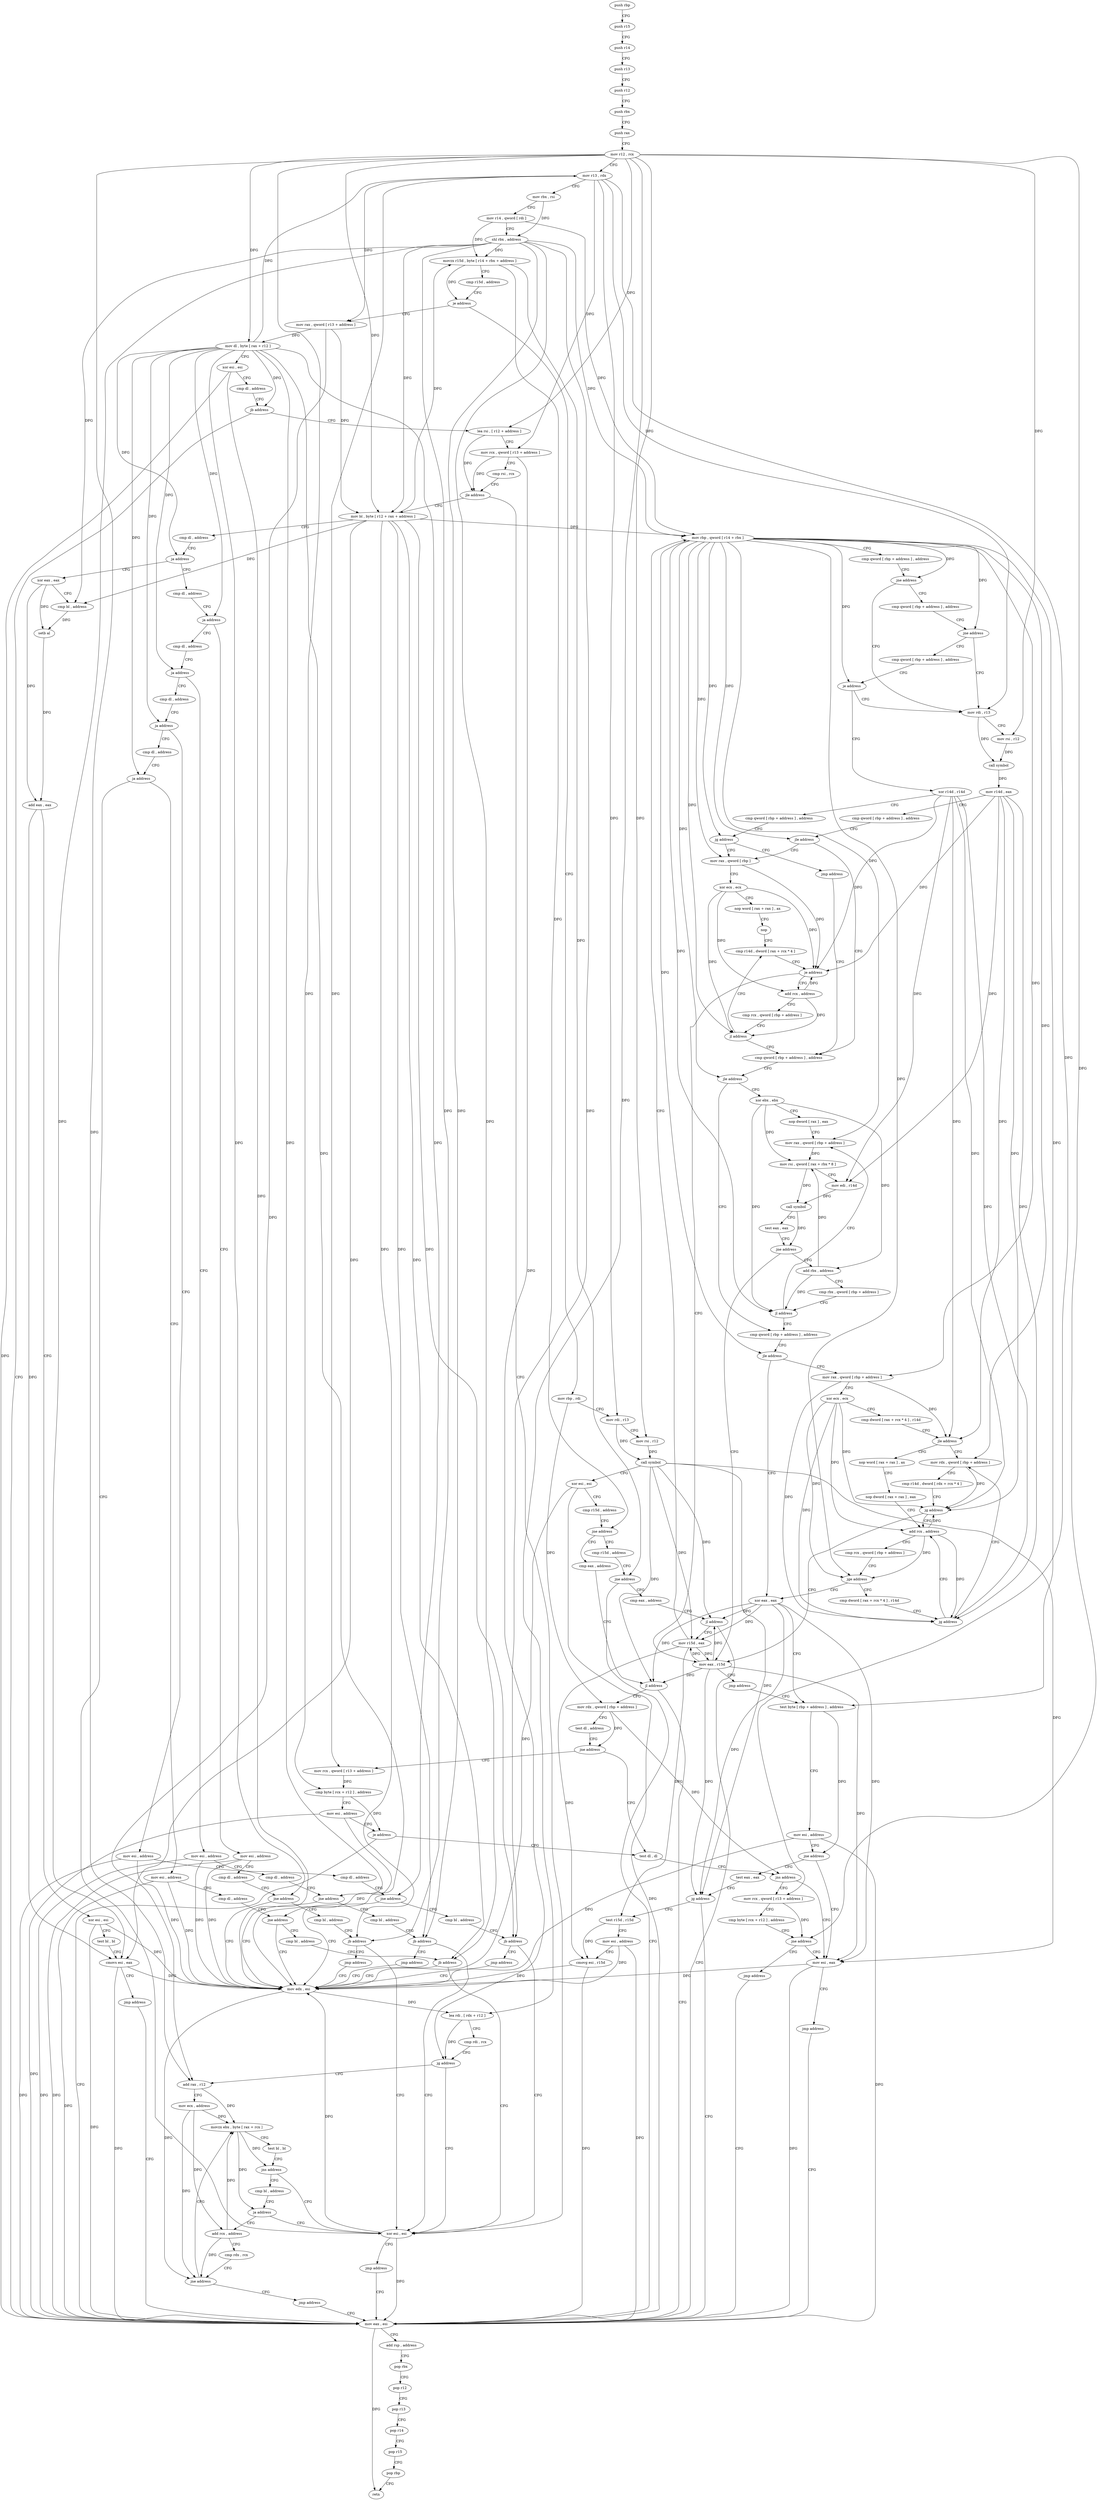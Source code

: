 digraph "func" {
"4255360" [label = "push rbp" ]
"4255361" [label = "push r15" ]
"4255363" [label = "push r14" ]
"4255365" [label = "push r13" ]
"4255367" [label = "push r12" ]
"4255369" [label = "push rbx" ]
"4255370" [label = "push rax" ]
"4255371" [label = "mov r12 , rcx" ]
"4255374" [label = "mov r13 , rdx" ]
"4255377" [label = "mov rbx , rsi" ]
"4255380" [label = "mov r14 , qword [ rdi ]" ]
"4255383" [label = "shl rbx , address" ]
"4255387" [label = "movzx r15d , byte [ r14 + rbx + address ]" ]
"4255393" [label = "cmp r15d , address" ]
"4255397" [label = "je address" ]
"4255780" [label = "mov rax , qword [ r13 + address ]" ]
"4255403" [label = "mov rbp , rdi" ]
"4255784" [label = "mov dl , byte [ rax + r12 ]" ]
"4255788" [label = "xor esi , esi" ]
"4255790" [label = "cmp dl , address" ]
"4255793" [label = "jb address" ]
"4255744" [label = "mov eax , esi" ]
"4255795" [label = "lea rsi , [ r12 + address ]" ]
"4255406" [label = "mov rdi , r13" ]
"4255409" [label = "mov rsi , r12" ]
"4255412" [label = "call symbol" ]
"4255417" [label = "xor esi , esi" ]
"4255419" [label = "cmp r15d , address" ]
"4255423" [label = "jne address" ]
"4255494" [label = "cmp r15d , address" ]
"4255425" [label = "cmp eax , address" ]
"4255746" [label = "add rsp , address" ]
"4255750" [label = "pop rbx" ]
"4255751" [label = "pop r12" ]
"4255753" [label = "pop r13" ]
"4255755" [label = "pop r14" ]
"4255757" [label = "pop r15" ]
"4255759" [label = "pop rbp" ]
"4255760" [label = "retn" ]
"4255800" [label = "mov rcx , qword [ r13 + address ]" ]
"4255804" [label = "cmp rsi , rcx" ]
"4255807" [label = "jle address" ]
"4255813" [label = "mov bl , byte [ r12 + rax + address ]" ]
"4255809" [label = "xor esi , esi" ]
"4255498" [label = "jne address" ]
"4255504" [label = "cmp eax , address" ]
"4255428" [label = "jl address" ]
"4255434" [label = "mov rdx , qword [ rbp + address ]" ]
"4255818" [label = "cmp dl , address" ]
"4255821" [label = "ja address" ]
"4255842" [label = "cmp dl , address" ]
"4255823" [label = "xor eax , eax" ]
"4255811" [label = "jmp address" ]
"4255507" [label = "jl address" ]
"4255513" [label = "mov r15d , eax" ]
"4255441" [label = "test dl , address" ]
"4255444" [label = "jne address" ]
"4255466" [label = "test dl , dl" ]
"4255446" [label = "mov rcx , qword [ r13 + address ]" ]
"4255845" [label = "ja address" ]
"4255864" [label = "cmp dl , address" ]
"4255847" [label = "mov esi , address" ]
"4255825" [label = "cmp bl , address" ]
"4255828" [label = "setb al" ]
"4255831" [label = "add eax , eax" ]
"4255833" [label = "xor esi , esi" ]
"4255835" [label = "test bl , bl" ]
"4255837" [label = "cmovs esi , eax" ]
"4255840" [label = "jmp address" ]
"4255516" [label = "mov rbp , qword [ r14 + rbx ]" ]
"4255520" [label = "cmp qword [ rbp + address ] , address" ]
"4255525" [label = "jne address" ]
"4255545" [label = "mov rdi , r13" ]
"4255527" [label = "cmp qword [ rbp + address ] , address" ]
"4255468" [label = "jns address" ]
"4255724" [label = "mov esi , eax" ]
"4255474" [label = "mov rcx , qword [ r13 + address ]" ]
"4255450" [label = "cmp byte [ rcx + r12 ] , address" ]
"4255455" [label = "mov esi , address" ]
"4255460" [label = "je address" ]
"4255867" [label = "ja address" ]
"4255886" [label = "cmp dl , address" ]
"4255869" [label = "mov esi , address" ]
"4255852" [label = "cmp dl , address" ]
"4255855" [label = "jne address" ]
"4255928" [label = "mov edx , esi" ]
"4255857" [label = "cmp bl , address" ]
"4255548" [label = "mov rsi , r12" ]
"4255551" [label = "call symbol" ]
"4255556" [label = "mov r14d , eax" ]
"4255559" [label = "cmp qword [ rbp + address ] , address" ]
"4255564" [label = "jle address" ]
"4255600" [label = "cmp qword [ rbp + address ] , address" ]
"4255566" [label = "mov rax , qword [ rbp ]" ]
"4255532" [label = "jne address" ]
"4255534" [label = "cmp qword [ rbp + address ] , address" ]
"4255726" [label = "jmp address" ]
"4255478" [label = "cmp byte [ rcx + r12 ] , address" ]
"4255483" [label = "jne address" ]
"4255489" [label = "jmp address" ]
"4255889" [label = "ja address" ]
"4255908" [label = "cmp dl , address" ]
"4255891" [label = "mov esi , address" ]
"4255874" [label = "cmp dl , address" ]
"4255877" [label = "jne address" ]
"4255879" [label = "cmp bl , address" ]
"4255930" [label = "lea rdi , [ rdx + r12 ]" ]
"4255934" [label = "cmp rdi , rcx" ]
"4255937" [label = "jg address" ]
"4255943" [label = "add rax , r12" ]
"4255860" [label = "jb address" ]
"4255862" [label = "jmp address" ]
"4255605" [label = "jle address" ]
"4255646" [label = "cmp qword [ rbp + address ] , address" ]
"4255607" [label = "xor ebx , ebx" ]
"4255570" [label = "xor ecx , ecx" ]
"4255572" [label = "nop word [ rax + rax ] , ax" ]
"4255582" [label = "nop" ]
"4255584" [label = "cmp r14d , dword [ rax + rcx * 4 ]" ]
"4255539" [label = "je address" ]
"4255761" [label = "xor r14d , r14d" ]
"4255911" [label = "ja address" ]
"4255913" [label = "mov esi , address" ]
"4255896" [label = "cmp dl , address" ]
"4255899" [label = "jne address" ]
"4255901" [label = "cmp bl , address" ]
"4255882" [label = "jb address" ]
"4255884" [label = "jmp address" ]
"4255946" [label = "mov ecx , address" ]
"4255951" [label = "movzx ebx , byte [ rax + rcx ]" ]
"4255651" [label = "jle address" ]
"4255711" [label = "xor eax , eax" ]
"4255653" [label = "mov rax , qword [ rbp + address ]" ]
"4255609" [label = "nop dword [ rax ] , eax" ]
"4255616" [label = "mov rax , qword [ rbp + address ]" ]
"4255706" [label = "mov eax , r15d" ]
"4255709" [label = "jmp address" ]
"4255713" [label = "test byte [ rbp + address ] , address" ]
"4255590" [label = "add rcx , address" ]
"4255594" [label = "cmp rcx , qword [ rbp + address ]" ]
"4255598" [label = "jl address" ]
"4255764" [label = "cmp qword [ rbp + address ] , address" ]
"4255769" [label = "jg address" ]
"4255775" [label = "jmp address" ]
"4255918" [label = "cmp dl , address" ]
"4255921" [label = "jne address" ]
"4255923" [label = "cmp bl , address" ]
"4255904" [label = "jb address" ]
"4255906" [label = "jmp address" ]
"4255963" [label = "cmp bl , address" ]
"4255966" [label = "ja address" ]
"4255972" [label = "add rcx , address" ]
"4255657" [label = "xor ecx , ecx" ]
"4255659" [label = "cmp dword [ rax + rcx * 4 ] , r14d" ]
"4255663" [label = "jle address" ]
"4255696" [label = "mov rdx , qword [ rbp + address ]" ]
"4255665" [label = "nop word [ rax + rax ] , ax" ]
"4255636" [label = "add rbx , address" ]
"4255640" [label = "cmp rbx , qword [ rbp + address ]" ]
"4255644" [label = "jl address" ]
"4255717" [label = "mov esi , address" ]
"4255722" [label = "jne address" ]
"4255728" [label = "test eax , eax" ]
"4255588" [label = "je address" ]
"4255926" [label = "jb address" ]
"4255976" [label = "cmp rdx , rcx" ]
"4255979" [label = "jne address" ]
"4255981" [label = "jmp address" ]
"4255730" [label = "jg address" ]
"4255732" [label = "test r15d , r15d" ]
"4255700" [label = "cmp r14d , dword [ rdx + rcx * 4 ]" ]
"4255704" [label = "jg address" ]
"4255680" [label = "add rcx , address" ]
"4255675" [label = "nop dword [ rax + rax ] , eax" ]
"4255620" [label = "mov rsi , qword [ rax + rbx * 8 ]" ]
"4255624" [label = "mov edi , r14d" ]
"4255627" [label = "call symbol" ]
"4255632" [label = "test eax , eax" ]
"4255634" [label = "jne address" ]
"4255955" [label = "test bl , bl" ]
"4255957" [label = "jns address" ]
"4255735" [label = "mov esi , address" ]
"4255740" [label = "cmovg esi , r15d" ]
"4255684" [label = "cmp rcx , qword [ rbp + address ]" ]
"4255688" [label = "jge address" ]
"4255690" [label = "cmp dword [ rax + rcx * 4 ] , r14d" ]
"4255694" [label = "jg address" ]
"4255360" -> "4255361" [ label = "CFG" ]
"4255361" -> "4255363" [ label = "CFG" ]
"4255363" -> "4255365" [ label = "CFG" ]
"4255365" -> "4255367" [ label = "CFG" ]
"4255367" -> "4255369" [ label = "CFG" ]
"4255369" -> "4255370" [ label = "CFG" ]
"4255370" -> "4255371" [ label = "CFG" ]
"4255371" -> "4255374" [ label = "CFG" ]
"4255371" -> "4255784" [ label = "DFG" ]
"4255371" -> "4255409" [ label = "DFG" ]
"4255371" -> "4255795" [ label = "DFG" ]
"4255371" -> "4255813" [ label = "DFG" ]
"4255371" -> "4255450" [ label = "DFG" ]
"4255371" -> "4255548" [ label = "DFG" ]
"4255371" -> "4255483" [ label = "DFG" ]
"4255371" -> "4255930" [ label = "DFG" ]
"4255371" -> "4255943" [ label = "DFG" ]
"4255374" -> "4255377" [ label = "CFG" ]
"4255374" -> "4255780" [ label = "DFG" ]
"4255374" -> "4255406" [ label = "DFG" ]
"4255374" -> "4255800" [ label = "DFG" ]
"4255374" -> "4255446" [ label = "DFG" ]
"4255374" -> "4255545" [ label = "DFG" ]
"4255374" -> "4255474" [ label = "DFG" ]
"4255377" -> "4255380" [ label = "CFG" ]
"4255377" -> "4255383" [ label = "DFG" ]
"4255380" -> "4255383" [ label = "CFG" ]
"4255380" -> "4255387" [ label = "DFG" ]
"4255380" -> "4255516" [ label = "DFG" ]
"4255383" -> "4255387" [ label = "DFG" ]
"4255383" -> "4255813" [ label = "DFG" ]
"4255383" -> "4255825" [ label = "DFG" ]
"4255383" -> "4255837" [ label = "DFG" ]
"4255383" -> "4255516" [ label = "DFG" ]
"4255383" -> "4255860" [ label = "DFG" ]
"4255383" -> "4255882" [ label = "DFG" ]
"4255383" -> "4255904" [ label = "DFG" ]
"4255383" -> "4255926" [ label = "DFG" ]
"4255387" -> "4255393" [ label = "CFG" ]
"4255387" -> "4255397" [ label = "DFG" ]
"4255387" -> "4255423" [ label = "DFG" ]
"4255387" -> "4255498" [ label = "DFG" ]
"4255393" -> "4255397" [ label = "CFG" ]
"4255397" -> "4255780" [ label = "CFG" ]
"4255397" -> "4255403" [ label = "CFG" ]
"4255780" -> "4255784" [ label = "DFG" ]
"4255780" -> "4255813" [ label = "DFG" ]
"4255780" -> "4255943" [ label = "DFG" ]
"4255403" -> "4255406" [ label = "CFG" ]
"4255403" -> "4255434" [ label = "DFG" ]
"4255784" -> "4255788" [ label = "CFG" ]
"4255784" -> "4255374" [ label = "DFG" ]
"4255784" -> "4255793" [ label = "DFG" ]
"4255784" -> "4255821" [ label = "DFG" ]
"4255784" -> "4255845" [ label = "DFG" ]
"4255784" -> "4255867" [ label = "DFG" ]
"4255784" -> "4255855" [ label = "DFG" ]
"4255784" -> "4255889" [ label = "DFG" ]
"4255784" -> "4255877" [ label = "DFG" ]
"4255784" -> "4255911" [ label = "DFG" ]
"4255784" -> "4255899" [ label = "DFG" ]
"4255784" -> "4255921" [ label = "DFG" ]
"4255788" -> "4255790" [ label = "CFG" ]
"4255788" -> "4255744" [ label = "DFG" ]
"4255788" -> "4255928" [ label = "DFG" ]
"4255790" -> "4255793" [ label = "CFG" ]
"4255793" -> "4255744" [ label = "CFG" ]
"4255793" -> "4255795" [ label = "CFG" ]
"4255744" -> "4255746" [ label = "CFG" ]
"4255744" -> "4255760" [ label = "DFG" ]
"4255795" -> "4255800" [ label = "CFG" ]
"4255795" -> "4255807" [ label = "DFG" ]
"4255406" -> "4255409" [ label = "CFG" ]
"4255406" -> "4255412" [ label = "DFG" ]
"4255409" -> "4255412" [ label = "DFG" ]
"4255412" -> "4255417" [ label = "CFG" ]
"4255412" -> "4255428" [ label = "DFG" ]
"4255412" -> "4255507" [ label = "DFG" ]
"4255412" -> "4255513" [ label = "DFG" ]
"4255412" -> "4255724" [ label = "DFG" ]
"4255412" -> "4255730" [ label = "DFG" ]
"4255417" -> "4255419" [ label = "CFG" ]
"4255417" -> "4255744" [ label = "DFG" ]
"4255417" -> "4255928" [ label = "DFG" ]
"4255419" -> "4255423" [ label = "CFG" ]
"4255423" -> "4255494" [ label = "CFG" ]
"4255423" -> "4255425" [ label = "CFG" ]
"4255494" -> "4255498" [ label = "CFG" ]
"4255425" -> "4255428" [ label = "CFG" ]
"4255746" -> "4255750" [ label = "CFG" ]
"4255750" -> "4255751" [ label = "CFG" ]
"4255751" -> "4255753" [ label = "CFG" ]
"4255753" -> "4255755" [ label = "CFG" ]
"4255755" -> "4255757" [ label = "CFG" ]
"4255757" -> "4255759" [ label = "CFG" ]
"4255759" -> "4255760" [ label = "CFG" ]
"4255800" -> "4255804" [ label = "CFG" ]
"4255800" -> "4255807" [ label = "DFG" ]
"4255800" -> "4255937" [ label = "DFG" ]
"4255804" -> "4255807" [ label = "CFG" ]
"4255807" -> "4255813" [ label = "CFG" ]
"4255807" -> "4255809" [ label = "CFG" ]
"4255813" -> "4255818" [ label = "CFG" ]
"4255813" -> "4255387" [ label = "DFG" ]
"4255813" -> "4255825" [ label = "DFG" ]
"4255813" -> "4255837" [ label = "DFG" ]
"4255813" -> "4255516" [ label = "DFG" ]
"4255813" -> "4255860" [ label = "DFG" ]
"4255813" -> "4255882" [ label = "DFG" ]
"4255813" -> "4255904" [ label = "DFG" ]
"4255813" -> "4255926" [ label = "DFG" ]
"4255809" -> "4255811" [ label = "CFG" ]
"4255809" -> "4255744" [ label = "DFG" ]
"4255809" -> "4255928" [ label = "DFG" ]
"4255498" -> "4255744" [ label = "CFG" ]
"4255498" -> "4255504" [ label = "CFG" ]
"4255504" -> "4255507" [ label = "CFG" ]
"4255428" -> "4255744" [ label = "CFG" ]
"4255428" -> "4255434" [ label = "CFG" ]
"4255434" -> "4255441" [ label = "CFG" ]
"4255434" -> "4255444" [ label = "DFG" ]
"4255434" -> "4255468" [ label = "DFG" ]
"4255818" -> "4255821" [ label = "CFG" ]
"4255821" -> "4255842" [ label = "CFG" ]
"4255821" -> "4255823" [ label = "CFG" ]
"4255842" -> "4255845" [ label = "CFG" ]
"4255823" -> "4255825" [ label = "CFG" ]
"4255823" -> "4255828" [ label = "DFG" ]
"4255823" -> "4255831" [ label = "DFG" ]
"4255811" -> "4255744" [ label = "CFG" ]
"4255507" -> "4255744" [ label = "CFG" ]
"4255507" -> "4255513" [ label = "CFG" ]
"4255513" -> "4255516" [ label = "CFG" ]
"4255513" -> "4255706" [ label = "DFG" ]
"4255513" -> "4255732" [ label = "DFG" ]
"4255513" -> "4255740" [ label = "DFG" ]
"4255441" -> "4255444" [ label = "CFG" ]
"4255444" -> "4255466" [ label = "CFG" ]
"4255444" -> "4255446" [ label = "CFG" ]
"4255466" -> "4255468" [ label = "CFG" ]
"4255446" -> "4255450" [ label = "DFG" ]
"4255845" -> "4255864" [ label = "CFG" ]
"4255845" -> "4255847" [ label = "CFG" ]
"4255864" -> "4255867" [ label = "CFG" ]
"4255847" -> "4255852" [ label = "CFG" ]
"4255847" -> "4255744" [ label = "DFG" ]
"4255847" -> "4255928" [ label = "DFG" ]
"4255825" -> "4255828" [ label = "DFG" ]
"4255828" -> "4255831" [ label = "DFG" ]
"4255831" -> "4255833" [ label = "CFG" ]
"4255831" -> "4255837" [ label = "DFG" ]
"4255833" -> "4255835" [ label = "CFG" ]
"4255833" -> "4255744" [ label = "DFG" ]
"4255833" -> "4255928" [ label = "DFG" ]
"4255835" -> "4255837" [ label = "CFG" ]
"4255837" -> "4255840" [ label = "CFG" ]
"4255837" -> "4255744" [ label = "DFG" ]
"4255837" -> "4255928" [ label = "DFG" ]
"4255840" -> "4255744" [ label = "CFG" ]
"4255516" -> "4255520" [ label = "CFG" ]
"4255516" -> "4255525" [ label = "DFG" ]
"4255516" -> "4255564" [ label = "DFG" ]
"4255516" -> "4255532" [ label = "DFG" ]
"4255516" -> "4255605" [ label = "DFG" ]
"4255516" -> "4255566" [ label = "DFG" ]
"4255516" -> "4255539" [ label = "DFG" ]
"4255516" -> "4255651" [ label = "DFG" ]
"4255516" -> "4255769" [ label = "DFG" ]
"4255516" -> "4255653" [ label = "DFG" ]
"4255516" -> "4255616" [ label = "DFG" ]
"4255516" -> "4255598" [ label = "DFG" ]
"4255516" -> "4255713" [ label = "DFG" ]
"4255516" -> "4255696" [ label = "DFG" ]
"4255516" -> "4255644" [ label = "DFG" ]
"4255516" -> "4255688" [ label = "DFG" ]
"4255520" -> "4255525" [ label = "CFG" ]
"4255525" -> "4255545" [ label = "CFG" ]
"4255525" -> "4255527" [ label = "CFG" ]
"4255545" -> "4255548" [ label = "CFG" ]
"4255545" -> "4255551" [ label = "DFG" ]
"4255527" -> "4255532" [ label = "CFG" ]
"4255468" -> "4255724" [ label = "CFG" ]
"4255468" -> "4255474" [ label = "CFG" ]
"4255724" -> "4255726" [ label = "CFG" ]
"4255724" -> "4255744" [ label = "DFG" ]
"4255724" -> "4255928" [ label = "DFG" ]
"4255474" -> "4255478" [ label = "CFG" ]
"4255474" -> "4255483" [ label = "DFG" ]
"4255450" -> "4255455" [ label = "CFG" ]
"4255450" -> "4255460" [ label = "DFG" ]
"4255455" -> "4255460" [ label = "CFG" ]
"4255455" -> "4255744" [ label = "DFG" ]
"4255455" -> "4255928" [ label = "DFG" ]
"4255460" -> "4255744" [ label = "CFG" ]
"4255460" -> "4255466" [ label = "CFG" ]
"4255867" -> "4255886" [ label = "CFG" ]
"4255867" -> "4255869" [ label = "CFG" ]
"4255886" -> "4255889" [ label = "CFG" ]
"4255869" -> "4255874" [ label = "CFG" ]
"4255869" -> "4255744" [ label = "DFG" ]
"4255869" -> "4255928" [ label = "DFG" ]
"4255852" -> "4255855" [ label = "CFG" ]
"4255855" -> "4255928" [ label = "CFG" ]
"4255855" -> "4255857" [ label = "CFG" ]
"4255928" -> "4255930" [ label = "DFG" ]
"4255928" -> "4255979" [ label = "DFG" ]
"4255857" -> "4255860" [ label = "CFG" ]
"4255548" -> "4255551" [ label = "DFG" ]
"4255551" -> "4255556" [ label = "DFG" ]
"4255556" -> "4255559" [ label = "CFG" ]
"4255556" -> "4255588" [ label = "DFG" ]
"4255556" -> "4255663" [ label = "DFG" ]
"4255556" -> "4255624" [ label = "DFG" ]
"4255556" -> "4255704" [ label = "DFG" ]
"4255556" -> "4255694" [ label = "DFG" ]
"4255559" -> "4255564" [ label = "CFG" ]
"4255564" -> "4255600" [ label = "CFG" ]
"4255564" -> "4255566" [ label = "CFG" ]
"4255600" -> "4255605" [ label = "CFG" ]
"4255566" -> "4255570" [ label = "CFG" ]
"4255566" -> "4255588" [ label = "DFG" ]
"4255532" -> "4255545" [ label = "CFG" ]
"4255532" -> "4255534" [ label = "CFG" ]
"4255534" -> "4255539" [ label = "CFG" ]
"4255726" -> "4255744" [ label = "CFG" ]
"4255478" -> "4255483" [ label = "CFG" ]
"4255483" -> "4255724" [ label = "CFG" ]
"4255483" -> "4255489" [ label = "CFG" ]
"4255489" -> "4255744" [ label = "CFG" ]
"4255889" -> "4255908" [ label = "CFG" ]
"4255889" -> "4255891" [ label = "CFG" ]
"4255908" -> "4255911" [ label = "CFG" ]
"4255891" -> "4255896" [ label = "CFG" ]
"4255891" -> "4255744" [ label = "DFG" ]
"4255891" -> "4255928" [ label = "DFG" ]
"4255874" -> "4255877" [ label = "CFG" ]
"4255877" -> "4255928" [ label = "CFG" ]
"4255877" -> "4255879" [ label = "CFG" ]
"4255879" -> "4255882" [ label = "CFG" ]
"4255930" -> "4255934" [ label = "CFG" ]
"4255930" -> "4255937" [ label = "DFG" ]
"4255934" -> "4255937" [ label = "CFG" ]
"4255937" -> "4255809" [ label = "CFG" ]
"4255937" -> "4255943" [ label = "CFG" ]
"4255943" -> "4255946" [ label = "CFG" ]
"4255943" -> "4255951" [ label = "DFG" ]
"4255860" -> "4255809" [ label = "CFG" ]
"4255860" -> "4255862" [ label = "CFG" ]
"4255862" -> "4255928" [ label = "CFG" ]
"4255605" -> "4255646" [ label = "CFG" ]
"4255605" -> "4255607" [ label = "CFG" ]
"4255646" -> "4255651" [ label = "CFG" ]
"4255607" -> "4255609" [ label = "CFG" ]
"4255607" -> "4255620" [ label = "DFG" ]
"4255607" -> "4255636" [ label = "DFG" ]
"4255607" -> "4255644" [ label = "DFG" ]
"4255570" -> "4255572" [ label = "CFG" ]
"4255570" -> "4255588" [ label = "DFG" ]
"4255570" -> "4255590" [ label = "DFG" ]
"4255570" -> "4255598" [ label = "DFG" ]
"4255572" -> "4255582" [ label = "CFG" ]
"4255582" -> "4255584" [ label = "CFG" ]
"4255584" -> "4255588" [ label = "CFG" ]
"4255539" -> "4255761" [ label = "CFG" ]
"4255539" -> "4255545" [ label = "CFG" ]
"4255761" -> "4255764" [ label = "CFG" ]
"4255761" -> "4255588" [ label = "DFG" ]
"4255761" -> "4255663" [ label = "DFG" ]
"4255761" -> "4255624" [ label = "DFG" ]
"4255761" -> "4255704" [ label = "DFG" ]
"4255761" -> "4255694" [ label = "DFG" ]
"4255911" -> "4255809" [ label = "CFG" ]
"4255911" -> "4255913" [ label = "CFG" ]
"4255913" -> "4255918" [ label = "CFG" ]
"4255913" -> "4255744" [ label = "DFG" ]
"4255913" -> "4255928" [ label = "DFG" ]
"4255896" -> "4255899" [ label = "CFG" ]
"4255899" -> "4255928" [ label = "CFG" ]
"4255899" -> "4255901" [ label = "CFG" ]
"4255901" -> "4255904" [ label = "CFG" ]
"4255882" -> "4255809" [ label = "CFG" ]
"4255882" -> "4255884" [ label = "CFG" ]
"4255884" -> "4255928" [ label = "CFG" ]
"4255946" -> "4255951" [ label = "DFG" ]
"4255946" -> "4255972" [ label = "DFG" ]
"4255946" -> "4255979" [ label = "DFG" ]
"4255951" -> "4255955" [ label = "CFG" ]
"4255951" -> "4255957" [ label = "DFG" ]
"4255951" -> "4255966" [ label = "DFG" ]
"4255651" -> "4255711" [ label = "CFG" ]
"4255651" -> "4255653" [ label = "CFG" ]
"4255711" -> "4255713" [ label = "CFG" ]
"4255711" -> "4255428" [ label = "DFG" ]
"4255711" -> "4255507" [ label = "DFG" ]
"4255711" -> "4255513" [ label = "DFG" ]
"4255711" -> "4255724" [ label = "DFG" ]
"4255711" -> "4255730" [ label = "DFG" ]
"4255653" -> "4255657" [ label = "CFG" ]
"4255653" -> "4255663" [ label = "DFG" ]
"4255653" -> "4255694" [ label = "DFG" ]
"4255609" -> "4255616" [ label = "CFG" ]
"4255616" -> "4255620" [ label = "DFG" ]
"4255706" -> "4255709" [ label = "CFG" ]
"4255706" -> "4255428" [ label = "DFG" ]
"4255706" -> "4255507" [ label = "DFG" ]
"4255706" -> "4255513" [ label = "DFG" ]
"4255706" -> "4255724" [ label = "DFG" ]
"4255706" -> "4255730" [ label = "DFG" ]
"4255709" -> "4255713" [ label = "CFG" ]
"4255713" -> "4255717" [ label = "CFG" ]
"4255713" -> "4255722" [ label = "DFG" ]
"4255590" -> "4255594" [ label = "CFG" ]
"4255590" -> "4255588" [ label = "DFG" ]
"4255590" -> "4255598" [ label = "DFG" ]
"4255594" -> "4255598" [ label = "CFG" ]
"4255598" -> "4255584" [ label = "CFG" ]
"4255598" -> "4255600" [ label = "CFG" ]
"4255764" -> "4255769" [ label = "CFG" ]
"4255769" -> "4255566" [ label = "CFG" ]
"4255769" -> "4255775" [ label = "CFG" ]
"4255775" -> "4255600" [ label = "CFG" ]
"4255918" -> "4255921" [ label = "CFG" ]
"4255921" -> "4255928" [ label = "CFG" ]
"4255921" -> "4255923" [ label = "CFG" ]
"4255923" -> "4255926" [ label = "CFG" ]
"4255904" -> "4255809" [ label = "CFG" ]
"4255904" -> "4255906" [ label = "CFG" ]
"4255906" -> "4255928" [ label = "CFG" ]
"4255963" -> "4255966" [ label = "CFG" ]
"4255966" -> "4255809" [ label = "CFG" ]
"4255966" -> "4255972" [ label = "CFG" ]
"4255972" -> "4255976" [ label = "CFG" ]
"4255972" -> "4255951" [ label = "DFG" ]
"4255972" -> "4255979" [ label = "DFG" ]
"4255657" -> "4255659" [ label = "CFG" ]
"4255657" -> "4255704" [ label = "DFG" ]
"4255657" -> "4255680" [ label = "DFG" ]
"4255657" -> "4255688" [ label = "DFG" ]
"4255657" -> "4255694" [ label = "DFG" ]
"4255659" -> "4255663" [ label = "CFG" ]
"4255663" -> "4255696" [ label = "CFG" ]
"4255663" -> "4255665" [ label = "CFG" ]
"4255696" -> "4255700" [ label = "CFG" ]
"4255696" -> "4255704" [ label = "DFG" ]
"4255665" -> "4255675" [ label = "CFG" ]
"4255636" -> "4255640" [ label = "CFG" ]
"4255636" -> "4255620" [ label = "DFG" ]
"4255636" -> "4255644" [ label = "DFG" ]
"4255640" -> "4255644" [ label = "CFG" ]
"4255644" -> "4255616" [ label = "CFG" ]
"4255644" -> "4255646" [ label = "CFG" ]
"4255717" -> "4255722" [ label = "CFG" ]
"4255717" -> "4255744" [ label = "DFG" ]
"4255717" -> "4255928" [ label = "DFG" ]
"4255722" -> "4255728" [ label = "CFG" ]
"4255722" -> "4255724" [ label = "CFG" ]
"4255728" -> "4255730" [ label = "CFG" ]
"4255588" -> "4255706" [ label = "CFG" ]
"4255588" -> "4255590" [ label = "CFG" ]
"4255926" -> "4255809" [ label = "CFG" ]
"4255926" -> "4255928" [ label = "CFG" ]
"4255976" -> "4255979" [ label = "CFG" ]
"4255979" -> "4255951" [ label = "CFG" ]
"4255979" -> "4255981" [ label = "CFG" ]
"4255981" -> "4255744" [ label = "CFG" ]
"4255730" -> "4255744" [ label = "CFG" ]
"4255730" -> "4255732" [ label = "CFG" ]
"4255732" -> "4255735" [ label = "CFG" ]
"4255732" -> "4255740" [ label = "DFG" ]
"4255700" -> "4255704" [ label = "CFG" ]
"4255704" -> "4255680" [ label = "CFG" ]
"4255704" -> "4255706" [ label = "CFG" ]
"4255680" -> "4255684" [ label = "CFG" ]
"4255680" -> "4255704" [ label = "DFG" ]
"4255680" -> "4255688" [ label = "DFG" ]
"4255680" -> "4255694" [ label = "DFG" ]
"4255675" -> "4255680" [ label = "CFG" ]
"4255620" -> "4255624" [ label = "CFG" ]
"4255620" -> "4255627" [ label = "DFG" ]
"4255624" -> "4255627" [ label = "DFG" ]
"4255627" -> "4255632" [ label = "CFG" ]
"4255627" -> "4255634" [ label = "DFG" ]
"4255632" -> "4255634" [ label = "CFG" ]
"4255634" -> "4255706" [ label = "CFG" ]
"4255634" -> "4255636" [ label = "CFG" ]
"4255955" -> "4255957" [ label = "CFG" ]
"4255957" -> "4255809" [ label = "CFG" ]
"4255957" -> "4255963" [ label = "CFG" ]
"4255735" -> "4255740" [ label = "CFG" ]
"4255735" -> "4255744" [ label = "DFG" ]
"4255735" -> "4255928" [ label = "DFG" ]
"4255740" -> "4255744" [ label = "DFG" ]
"4255740" -> "4255928" [ label = "DFG" ]
"4255684" -> "4255688" [ label = "CFG" ]
"4255688" -> "4255711" [ label = "CFG" ]
"4255688" -> "4255690" [ label = "CFG" ]
"4255690" -> "4255694" [ label = "CFG" ]
"4255694" -> "4255680" [ label = "CFG" ]
"4255694" -> "4255696" [ label = "CFG" ]
}
